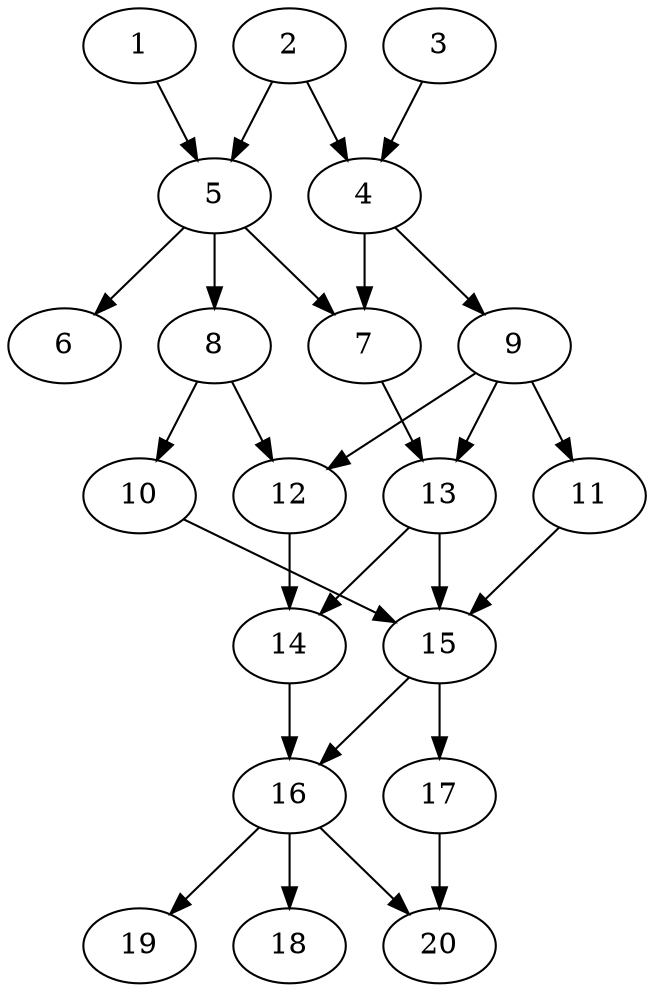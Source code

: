 // DAG automatically generated by daggen at Sat Jul 27 15:35:52 2019
// ./daggen --dot -n 20 --ccr 0.3 --fat 0.4 --regular 0.5 --density 0.6 --mindata 5242880 --maxdata 52428800 
digraph G {
  1 [size="165246293", alpha="0.12", expect_size="49573888"] 
  1 -> 5 [size ="49573888"]
  2 [size="129239040", alpha="0.01", expect_size="38771712"] 
  2 -> 4 [size ="38771712"]
  2 -> 5 [size ="38771712"]
  3 [size="154057387", alpha="0.01", expect_size="46217216"] 
  3 -> 4 [size ="46217216"]
  4 [size="19981653", alpha="0.08", expect_size="5994496"] 
  4 -> 7 [size ="5994496"]
  4 -> 9 [size ="5994496"]
  5 [size="39970133", alpha="0.15", expect_size="11991040"] 
  5 -> 6 [size ="11991040"]
  5 -> 7 [size ="11991040"]
  5 -> 8 [size ="11991040"]
  6 [size="127303680", alpha="0.05", expect_size="38191104"] 
  7 [size="73710933", alpha="0.01", expect_size="22113280"] 
  7 -> 13 [size ="22113280"]
  8 [size="139885227", alpha="0.05", expect_size="41965568"] 
  8 -> 10 [size ="41965568"]
  8 -> 12 [size ="41965568"]
  9 [size="68635307", alpha="0.03", expect_size="20590592"] 
  9 -> 11 [size ="20590592"]
  9 -> 12 [size ="20590592"]
  9 -> 13 [size ="20590592"]
  10 [size="43209387", alpha="0.10", expect_size="12962816"] 
  10 -> 15 [size ="12962816"]
  11 [size="165427200", alpha="0.18", expect_size="49628160"] 
  11 -> 15 [size ="49628160"]
  12 [size="103635627", alpha="0.02", expect_size="31090688"] 
  12 -> 14 [size ="31090688"]
  13 [size="114548053", alpha="0.14", expect_size="34364416"] 
  13 -> 14 [size ="34364416"]
  13 -> 15 [size ="34364416"]
  14 [size="119517867", alpha="0.09", expect_size="35855360"] 
  14 -> 16 [size ="35855360"]
  15 [size="24087893", alpha="0.15", expect_size="7226368"] 
  15 -> 16 [size ="7226368"]
  15 -> 17 [size ="7226368"]
  16 [size="139062613", alpha="0.04", expect_size="41718784"] 
  16 -> 18 [size ="41718784"]
  16 -> 19 [size ="41718784"]
  16 -> 20 [size ="41718784"]
  17 [size="20729173", alpha="0.13", expect_size="6218752"] 
  17 -> 20 [size ="6218752"]
  18 [size="28177067", alpha="0.16", expect_size="8453120"] 
  19 [size="64587093", alpha="0.05", expect_size="19376128"] 
  20 [size="85927253", alpha="0.02", expect_size="25778176"] 
}
